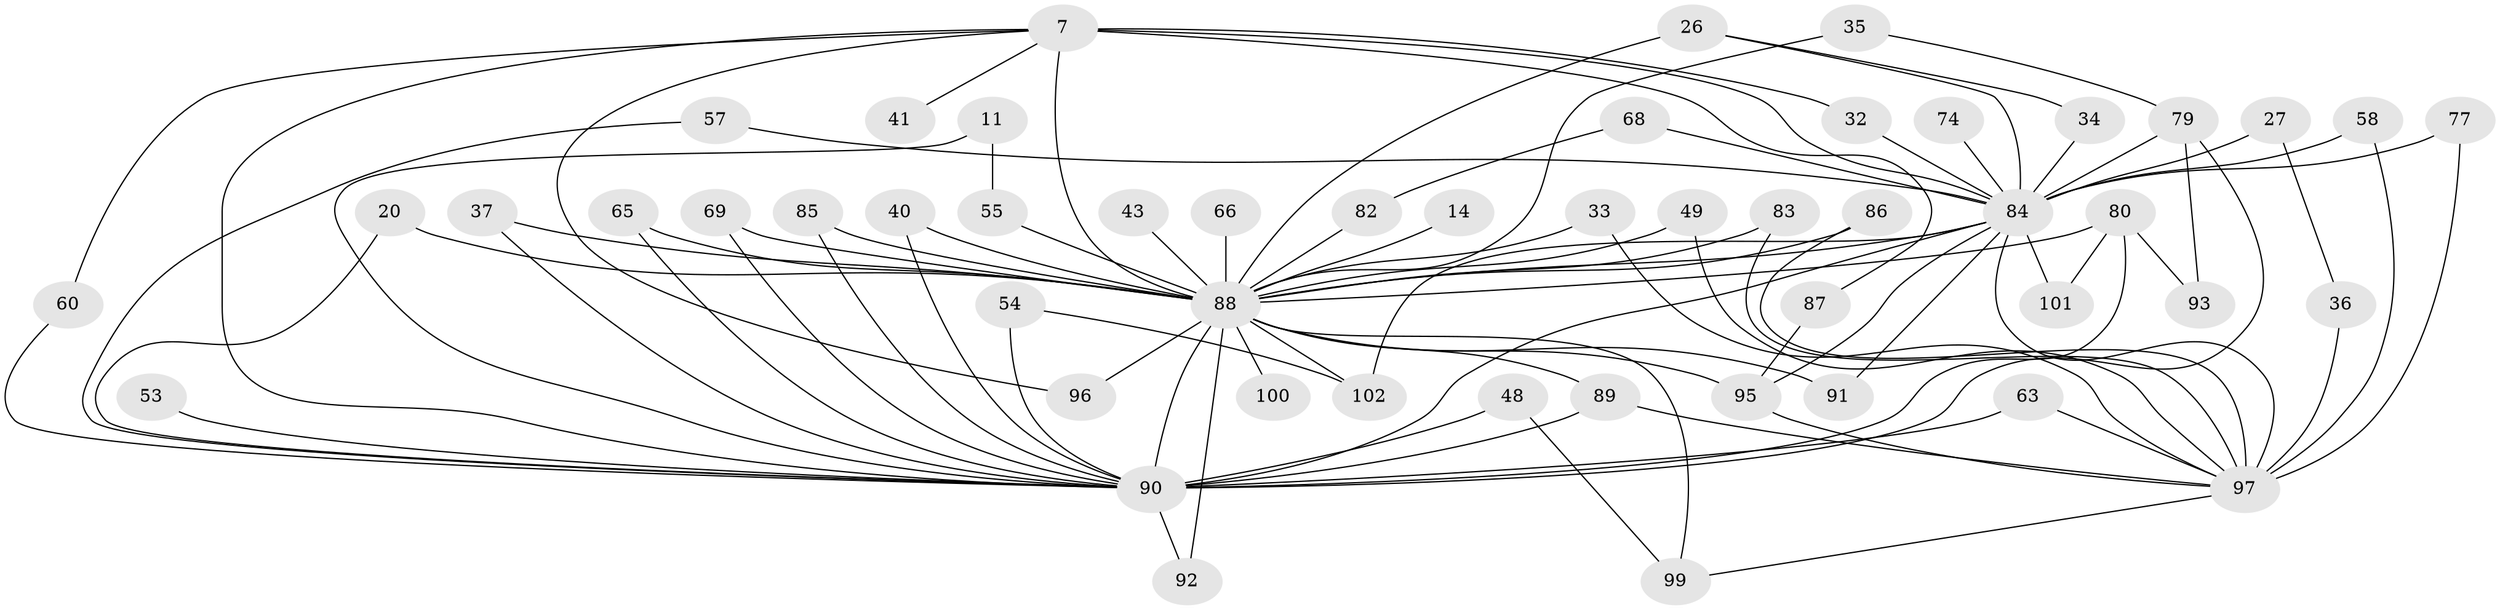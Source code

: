 // original degree distribution, {19: 0.00980392156862745, 15: 0.0196078431372549, 27: 0.00980392156862745, 30: 0.00980392156862745, 20: 0.0196078431372549, 21: 0.0196078431372549, 16: 0.00980392156862745, 3: 0.18627450980392157, 13: 0.00980392156862745, 2: 0.5392156862745098, 4: 0.11764705882352941, 5: 0.0392156862745098, 6: 0.00980392156862745}
// Generated by graph-tools (version 1.1) at 2025/48/03/04/25 21:48:40]
// undirected, 51 vertices, 91 edges
graph export_dot {
graph [start="1"]
  node [color=gray90,style=filled];
  7 [super="+2"];
  11;
  14;
  20;
  26;
  27;
  32;
  33;
  34;
  35;
  36;
  37;
  40;
  41;
  43;
  48;
  49;
  53;
  54;
  55 [super="+15"];
  57;
  58;
  60;
  63;
  65;
  66;
  68;
  69;
  74;
  77;
  79 [super="+45"];
  80 [super="+61"];
  82 [super="+62"];
  83 [super="+12"];
  84 [super="+51+16+75+44+76+81"];
  85 [super="+64"];
  86;
  87;
  88 [super="+23+38+6"];
  89 [super="+22"];
  90 [super="+71+78+72"];
  91;
  92;
  93;
  95 [super="+39+73"];
  96;
  97 [super="+13+56"];
  99 [super="+70+67+98"];
  100;
  101;
  102 [super="+28"];
  7 -- 32;
  7 -- 41 [weight=2];
  7 -- 96;
  7 -- 87;
  7 -- 90 [weight=8];
  7 -- 60;
  7 -- 88 [weight=7];
  7 -- 84 [weight=7];
  11 -- 55;
  11 -- 90 [weight=2];
  14 -- 88 [weight=2];
  20 -- 88;
  20 -- 90;
  26 -- 34;
  26 -- 88 [weight=2];
  26 -- 84;
  27 -- 36;
  27 -- 84 [weight=2];
  32 -- 84;
  33 -- 97;
  33 -- 88;
  34 -- 84;
  35 -- 88;
  35 -- 79;
  36 -- 97;
  37 -- 88;
  37 -- 90;
  40 -- 88;
  40 -- 90;
  43 -- 88 [weight=2];
  48 -- 99;
  48 -- 90 [weight=2];
  49 -- 97;
  49 -- 88;
  53 -- 90 [weight=2];
  54 -- 102;
  54 -- 90 [weight=2];
  55 -- 88 [weight=2];
  57 -- 90;
  57 -- 84;
  58 -- 97;
  58 -- 84;
  60 -- 90;
  63 -- 97;
  63 -- 90;
  65 -- 88;
  65 -- 90;
  66 -- 88 [weight=2];
  68 -- 82;
  68 -- 84;
  69 -- 88;
  69 -- 90;
  74 -- 84;
  77 -- 97;
  77 -- 84;
  79 -- 90 [weight=3];
  79 -- 93;
  79 -- 84;
  80 -- 101;
  80 -- 88 [weight=2];
  80 -- 93;
  80 -- 90 [weight=2];
  82 -- 88 [weight=4];
  83 -- 97;
  83 -- 88;
  84 -- 88 [weight=9];
  84 -- 90 [weight=12];
  84 -- 97 [weight=4];
  84 -- 101;
  84 -- 102;
  84 -- 91;
  84 -- 95;
  85 -- 88;
  85 -- 90 [weight=2];
  86 -- 97;
  86 -- 88;
  87 -- 95;
  88 -- 99 [weight=5];
  88 -- 89;
  88 -- 90 [weight=14];
  88 -- 91;
  88 -- 92;
  88 -- 95 [weight=3];
  88 -- 96;
  88 -- 100 [weight=2];
  88 -- 102;
  89 -- 97;
  89 -- 90;
  90 -- 92;
  95 -- 97;
  97 -- 99;
}
